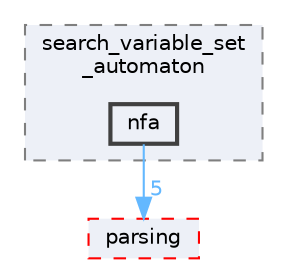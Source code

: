 digraph "src/rematch/filtering_module/search_variable_set_automaton/nfa"
{
 // LATEX_PDF_SIZE
  bgcolor="transparent";
  edge [fontname=Helvetica,fontsize=10,labelfontname=Helvetica,labelfontsize=10];
  node [fontname=Helvetica,fontsize=10,shape=box,height=0.2,width=0.4];
  compound=true
  subgraph clusterdir_f1d5c406d4f057b05ee0c33178e91c13 {
    graph [ bgcolor="#edf0f7", pencolor="grey50", label="search_variable_set\l_automaton", fontname=Helvetica,fontsize=10 style="filled,dashed", URL="dir_f1d5c406d4f057b05ee0c33178e91c13.html",tooltip=""]
  dir_848324e73fd0752dd33550508c7d5c44 [label="nfa", fillcolor="#edf0f7", color="grey25", style="filled,bold", URL="dir_848324e73fd0752dd33550508c7d5c44.html",tooltip=""];
  }
  dir_a5e55677c50a1bf7f16b6811453fb172 [label="parsing", fillcolor="#edf0f7", color="red", style="filled,dashed", URL="dir_a5e55677c50a1bf7f16b6811453fb172.html",tooltip=""];
  dir_848324e73fd0752dd33550508c7d5c44->dir_a5e55677c50a1bf7f16b6811453fb172 [headlabel="5", labeldistance=1.5 headhref="dir_000007_000009.html" color="steelblue1" fontcolor="steelblue1"];
}
